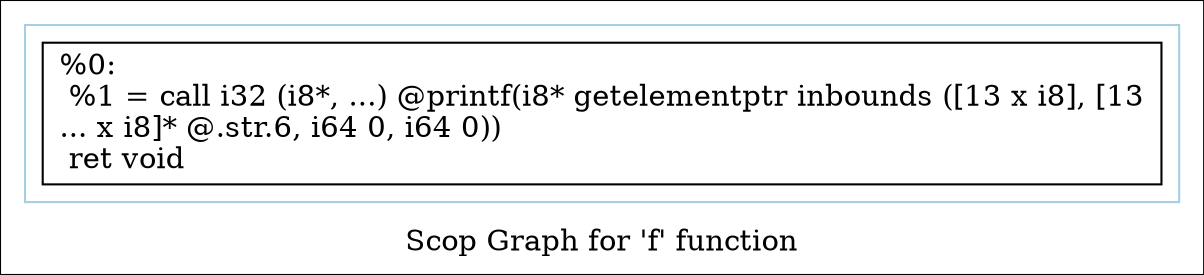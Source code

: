 digraph "Scop Graph for 'f' function" {
	label="Scop Graph for 'f' function";

	Node0xbad330 [shape=record,label="{%0:\l  %1 = call i32 (i8*, ...) @printf(i8* getelementptr inbounds ([13 x i8], [13\l... x i8]* @.str.6, i64 0, i64 0))\l  ret void\l}"];
	colorscheme = "paired12"
        subgraph cluster_0xb7eed0 {
          label = "";
          style = solid;
          color = 1
          Node0xbad330;
        }
}
